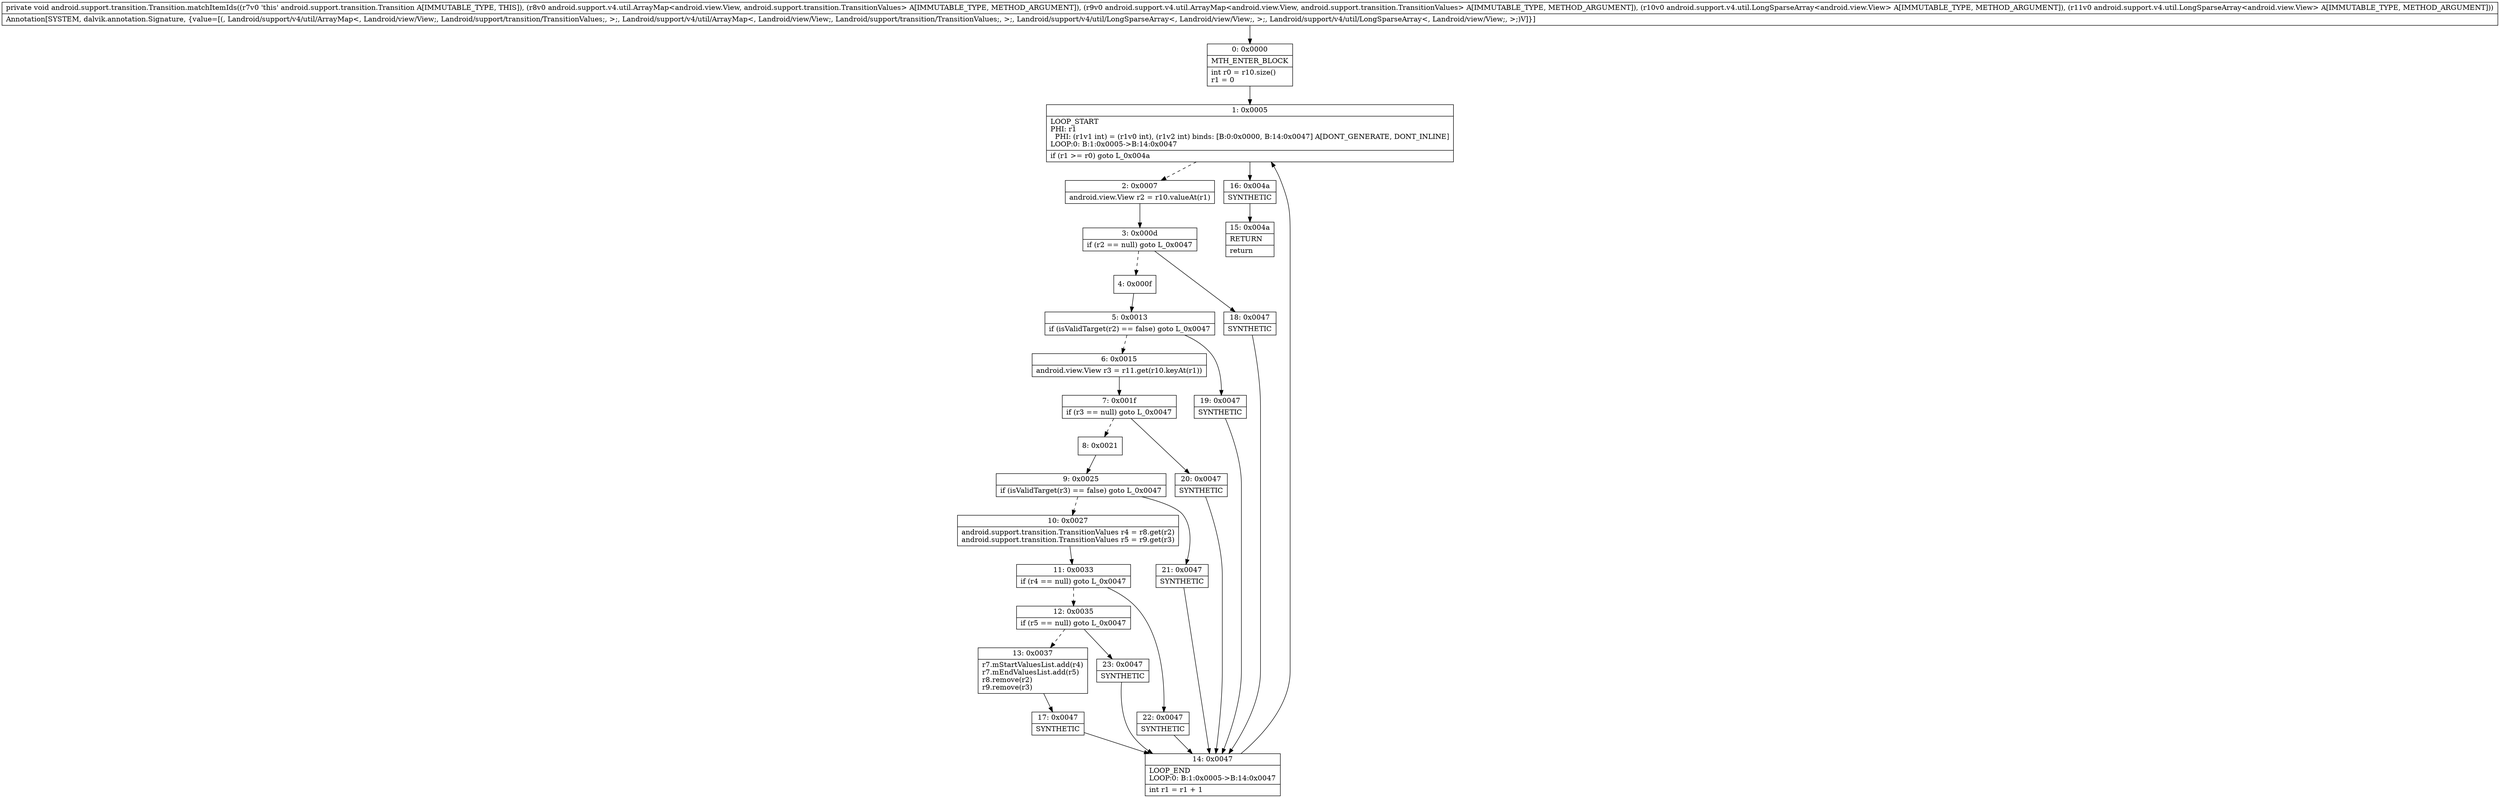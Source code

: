 digraph "CFG forandroid.support.transition.Transition.matchItemIds(Landroid\/support\/v4\/util\/ArrayMap;Landroid\/support\/v4\/util\/ArrayMap;Landroid\/support\/v4\/util\/LongSparseArray;Landroid\/support\/v4\/util\/LongSparseArray;)V" {
Node_0 [shape=record,label="{0\:\ 0x0000|MTH_ENTER_BLOCK\l|int r0 = r10.size()\lr1 = 0\l}"];
Node_1 [shape=record,label="{1\:\ 0x0005|LOOP_START\lPHI: r1 \l  PHI: (r1v1 int) = (r1v0 int), (r1v2 int) binds: [B:0:0x0000, B:14:0x0047] A[DONT_GENERATE, DONT_INLINE]\lLOOP:0: B:1:0x0005\-\>B:14:0x0047\l|if (r1 \>= r0) goto L_0x004a\l}"];
Node_2 [shape=record,label="{2\:\ 0x0007|android.view.View r2 = r10.valueAt(r1)\l}"];
Node_3 [shape=record,label="{3\:\ 0x000d|if (r2 == null) goto L_0x0047\l}"];
Node_4 [shape=record,label="{4\:\ 0x000f}"];
Node_5 [shape=record,label="{5\:\ 0x0013|if (isValidTarget(r2) == false) goto L_0x0047\l}"];
Node_6 [shape=record,label="{6\:\ 0x0015|android.view.View r3 = r11.get(r10.keyAt(r1))\l}"];
Node_7 [shape=record,label="{7\:\ 0x001f|if (r3 == null) goto L_0x0047\l}"];
Node_8 [shape=record,label="{8\:\ 0x0021}"];
Node_9 [shape=record,label="{9\:\ 0x0025|if (isValidTarget(r3) == false) goto L_0x0047\l}"];
Node_10 [shape=record,label="{10\:\ 0x0027|android.support.transition.TransitionValues r4 = r8.get(r2)\landroid.support.transition.TransitionValues r5 = r9.get(r3)\l}"];
Node_11 [shape=record,label="{11\:\ 0x0033|if (r4 == null) goto L_0x0047\l}"];
Node_12 [shape=record,label="{12\:\ 0x0035|if (r5 == null) goto L_0x0047\l}"];
Node_13 [shape=record,label="{13\:\ 0x0037|r7.mStartValuesList.add(r4)\lr7.mEndValuesList.add(r5)\lr8.remove(r2)\lr9.remove(r3)\l}"];
Node_14 [shape=record,label="{14\:\ 0x0047|LOOP_END\lLOOP:0: B:1:0x0005\-\>B:14:0x0047\l|int r1 = r1 + 1\l}"];
Node_15 [shape=record,label="{15\:\ 0x004a|RETURN\l|return\l}"];
Node_16 [shape=record,label="{16\:\ 0x004a|SYNTHETIC\l}"];
Node_17 [shape=record,label="{17\:\ 0x0047|SYNTHETIC\l}"];
Node_18 [shape=record,label="{18\:\ 0x0047|SYNTHETIC\l}"];
Node_19 [shape=record,label="{19\:\ 0x0047|SYNTHETIC\l}"];
Node_20 [shape=record,label="{20\:\ 0x0047|SYNTHETIC\l}"];
Node_21 [shape=record,label="{21\:\ 0x0047|SYNTHETIC\l}"];
Node_22 [shape=record,label="{22\:\ 0x0047|SYNTHETIC\l}"];
Node_23 [shape=record,label="{23\:\ 0x0047|SYNTHETIC\l}"];
MethodNode[shape=record,label="{private void android.support.transition.Transition.matchItemIds((r7v0 'this' android.support.transition.Transition A[IMMUTABLE_TYPE, THIS]), (r8v0 android.support.v4.util.ArrayMap\<android.view.View, android.support.transition.TransitionValues\> A[IMMUTABLE_TYPE, METHOD_ARGUMENT]), (r9v0 android.support.v4.util.ArrayMap\<android.view.View, android.support.transition.TransitionValues\> A[IMMUTABLE_TYPE, METHOD_ARGUMENT]), (r10v0 android.support.v4.util.LongSparseArray\<android.view.View\> A[IMMUTABLE_TYPE, METHOD_ARGUMENT]), (r11v0 android.support.v4.util.LongSparseArray\<android.view.View\> A[IMMUTABLE_TYPE, METHOD_ARGUMENT]))  | Annotation[SYSTEM, dalvik.annotation.Signature, \{value=[(, Landroid\/support\/v4\/util\/ArrayMap\<, Landroid\/view\/View;, Landroid\/support\/transition\/TransitionValues;, \>;, Landroid\/support\/v4\/util\/ArrayMap\<, Landroid\/view\/View;, Landroid\/support\/transition\/TransitionValues;, \>;, Landroid\/support\/v4\/util\/LongSparseArray\<, Landroid\/view\/View;, \>;, Landroid\/support\/v4\/util\/LongSparseArray\<, Landroid\/view\/View;, \>;)V]\}]\l}"];
MethodNode -> Node_0;
Node_0 -> Node_1;
Node_1 -> Node_2[style=dashed];
Node_1 -> Node_16;
Node_2 -> Node_3;
Node_3 -> Node_4[style=dashed];
Node_3 -> Node_18;
Node_4 -> Node_5;
Node_5 -> Node_6[style=dashed];
Node_5 -> Node_19;
Node_6 -> Node_7;
Node_7 -> Node_8[style=dashed];
Node_7 -> Node_20;
Node_8 -> Node_9;
Node_9 -> Node_10[style=dashed];
Node_9 -> Node_21;
Node_10 -> Node_11;
Node_11 -> Node_12[style=dashed];
Node_11 -> Node_22;
Node_12 -> Node_13[style=dashed];
Node_12 -> Node_23;
Node_13 -> Node_17;
Node_14 -> Node_1;
Node_16 -> Node_15;
Node_17 -> Node_14;
Node_18 -> Node_14;
Node_19 -> Node_14;
Node_20 -> Node_14;
Node_21 -> Node_14;
Node_22 -> Node_14;
Node_23 -> Node_14;
}

